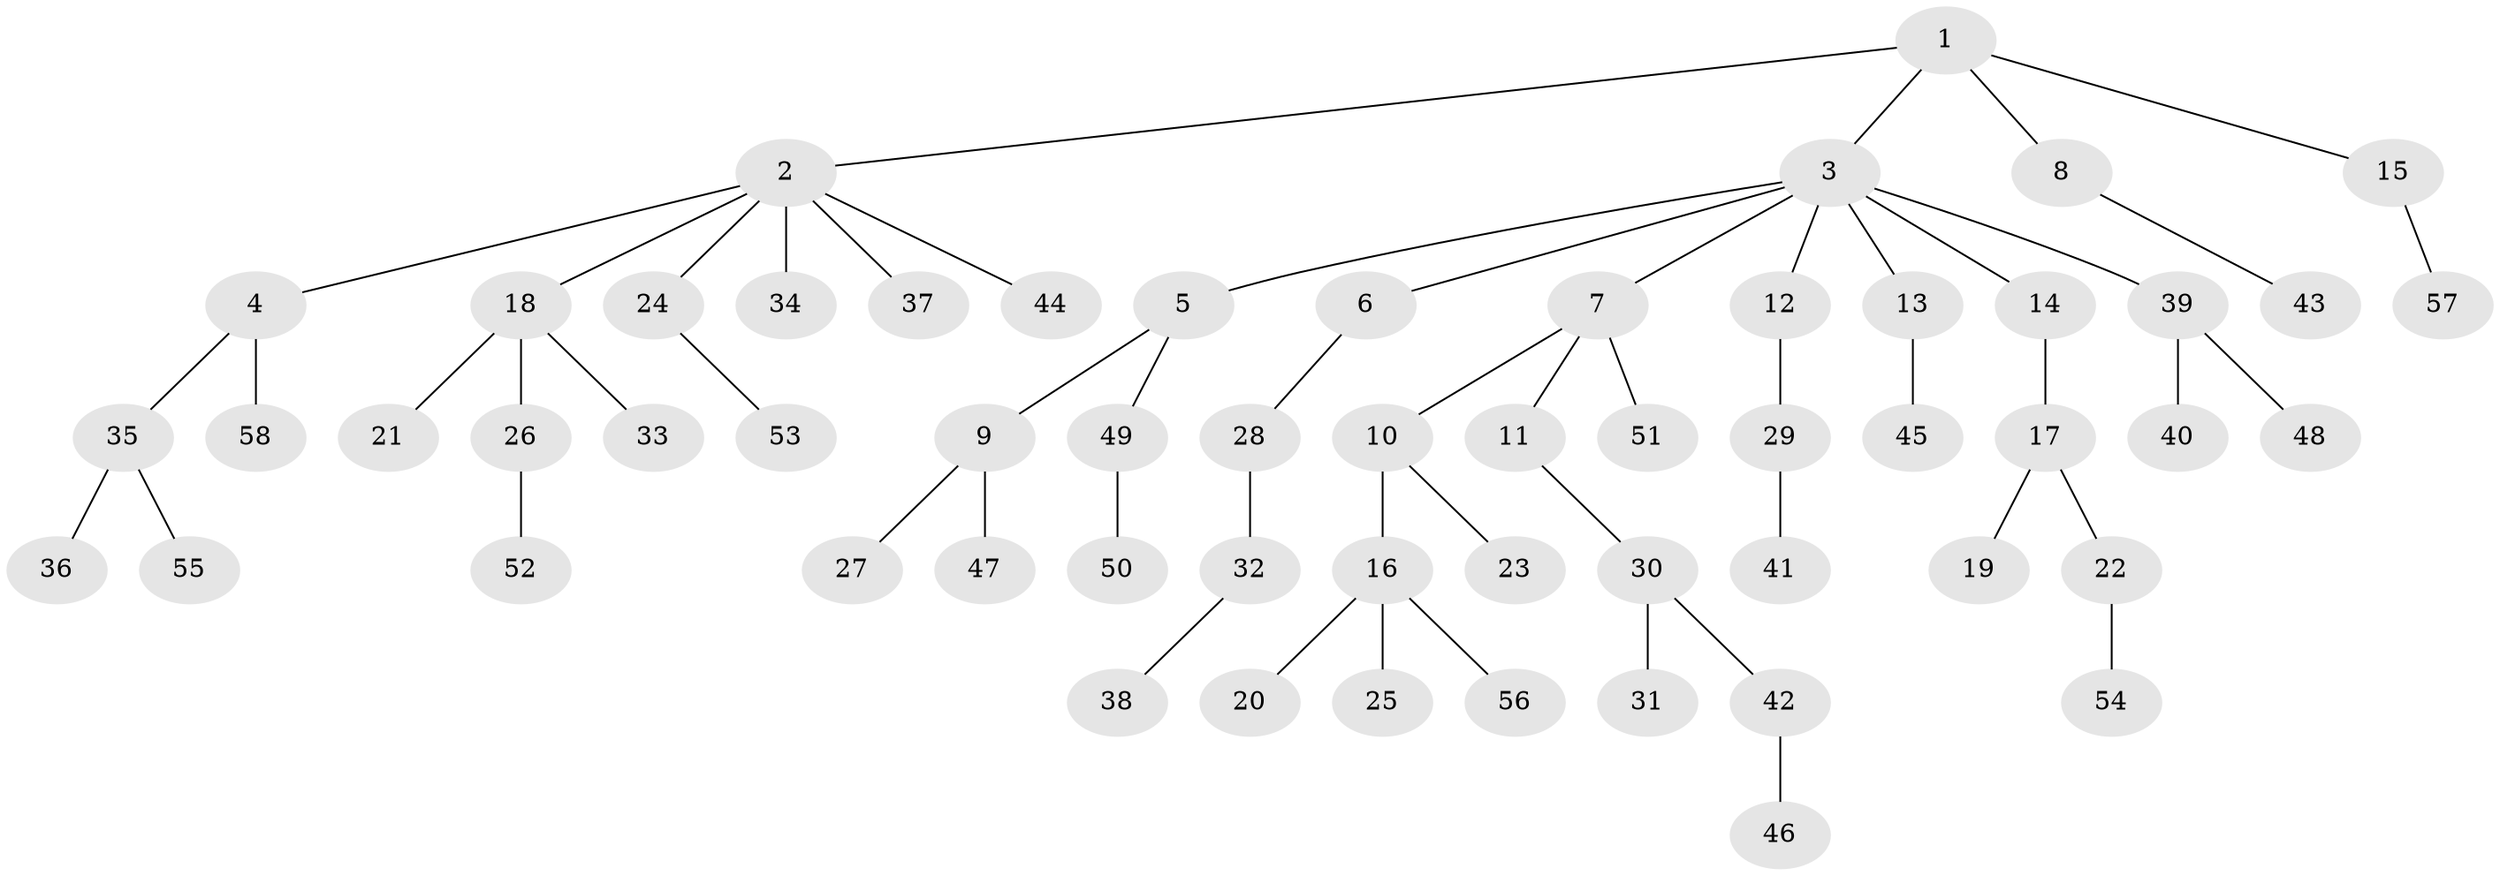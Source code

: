 // Generated by graph-tools (version 1.1) at 2025/26/03/09/25 03:26:29]
// undirected, 58 vertices, 57 edges
graph export_dot {
graph [start="1"]
  node [color=gray90,style=filled];
  1;
  2;
  3;
  4;
  5;
  6;
  7;
  8;
  9;
  10;
  11;
  12;
  13;
  14;
  15;
  16;
  17;
  18;
  19;
  20;
  21;
  22;
  23;
  24;
  25;
  26;
  27;
  28;
  29;
  30;
  31;
  32;
  33;
  34;
  35;
  36;
  37;
  38;
  39;
  40;
  41;
  42;
  43;
  44;
  45;
  46;
  47;
  48;
  49;
  50;
  51;
  52;
  53;
  54;
  55;
  56;
  57;
  58;
  1 -- 2;
  1 -- 3;
  1 -- 8;
  1 -- 15;
  2 -- 4;
  2 -- 18;
  2 -- 24;
  2 -- 34;
  2 -- 37;
  2 -- 44;
  3 -- 5;
  3 -- 6;
  3 -- 7;
  3 -- 12;
  3 -- 13;
  3 -- 14;
  3 -- 39;
  4 -- 35;
  4 -- 58;
  5 -- 9;
  5 -- 49;
  6 -- 28;
  7 -- 10;
  7 -- 11;
  7 -- 51;
  8 -- 43;
  9 -- 27;
  9 -- 47;
  10 -- 16;
  10 -- 23;
  11 -- 30;
  12 -- 29;
  13 -- 45;
  14 -- 17;
  15 -- 57;
  16 -- 20;
  16 -- 25;
  16 -- 56;
  17 -- 19;
  17 -- 22;
  18 -- 21;
  18 -- 26;
  18 -- 33;
  22 -- 54;
  24 -- 53;
  26 -- 52;
  28 -- 32;
  29 -- 41;
  30 -- 31;
  30 -- 42;
  32 -- 38;
  35 -- 36;
  35 -- 55;
  39 -- 40;
  39 -- 48;
  42 -- 46;
  49 -- 50;
}
